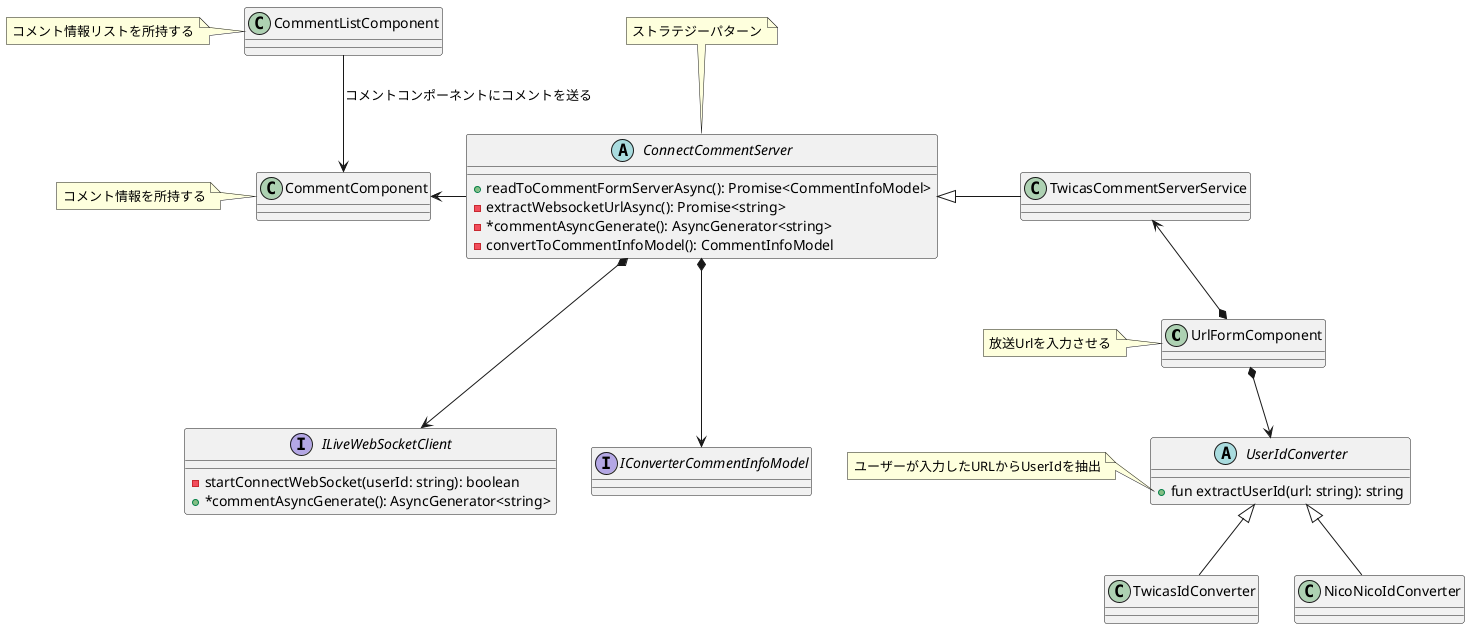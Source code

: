 @startuml コメント取
    '=======コンポーネント========
    'URLForm
    class UrlFormComponent
    note left of UrlFormComponent
        放送Urlを入力させる
    end note



    abstract class UserIdConverter{
        + fun extractUserId(url: string): string
    }
    note left of UserIdConverter::extractUserId
        ユーザーが入力したURLからUserIdを抽出
    end note
    class CommentComponent
    abstract class ConnectCommentServer{
        + readToCommentFormServerAsync(): Promise<CommentInfoModel>
        - extractWebsocketUrlAsync(): Promise<string>
        - *commentAsyncGenerate(): AsyncGenerator<string>
        - convertToCommentInfoModel(): CommentInfoModel
    }
    note top of ConnectCommentServer
        ストラテジーパターン
    end note
    'コメントコンポーネント
    class CommentListComponent
    note left of CommentListComponent
        コメント情報リストを所持する
    end note

    class CommentComponent
    note left of CommentComponent
        コメント情報を所持する
    end note

    '====== サービス ==============
    class TwicasCommentServerService
   
    '===== ロジック ===============
    '========= メインプロセス =============
    'WebSocket
    interface ILiveWebSocketClient{
        - startConnectWebSocket(userId: string): boolean
        + *commentAsyncGenerate(): AsyncGenerator<string>
    }
    '========= レンダラープロセス =========
    'コンバーター
    interface IConverterCommentInfoModel


    CommentListComponent -down-> CommentComponent :  コメントコンポーネントにコメントを送る

    'UrlForm
    UrlFormComponent *--> UserIdConverter
    UrlFormComponent *-up-> TwicasCommentServerService 
    ConnectCommentServer -left-> CommentComponent
    'UserIdConverter
    UserIdConverter <|-down- TwicasIdConverter
    UserIdConverter <|-down- NicoNicoIdConverter
    'ConnectCommentServer
    ConnectCommentServer <|-right- TwicasCommentServerService
    ConnectCommentServer *-down--> ILiveWebSocketClient
    ConnectCommentServer *-down--> IConverterCommentInfoModel
@enduml